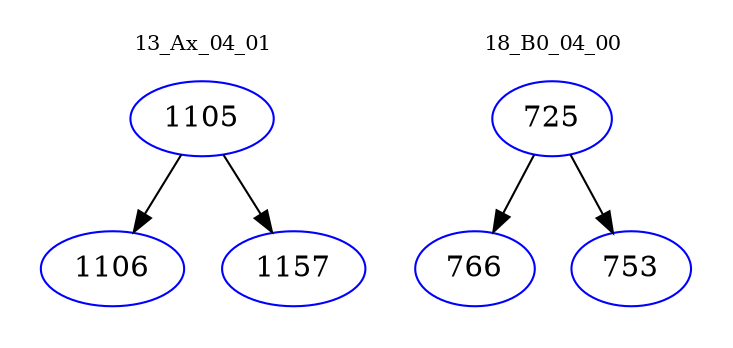 digraph{
subgraph cluster_0 {
color = white
label = "13_Ax_04_01";
fontsize=10;
T0_1105 [label="1105", color="blue"]
T0_1105 -> T0_1106 [color="black"]
T0_1106 [label="1106", color="blue"]
T0_1105 -> T0_1157 [color="black"]
T0_1157 [label="1157", color="blue"]
}
subgraph cluster_1 {
color = white
label = "18_B0_04_00";
fontsize=10;
T1_725 [label="725", color="blue"]
T1_725 -> T1_766 [color="black"]
T1_766 [label="766", color="blue"]
T1_725 -> T1_753 [color="black"]
T1_753 [label="753", color="blue"]
}
}

